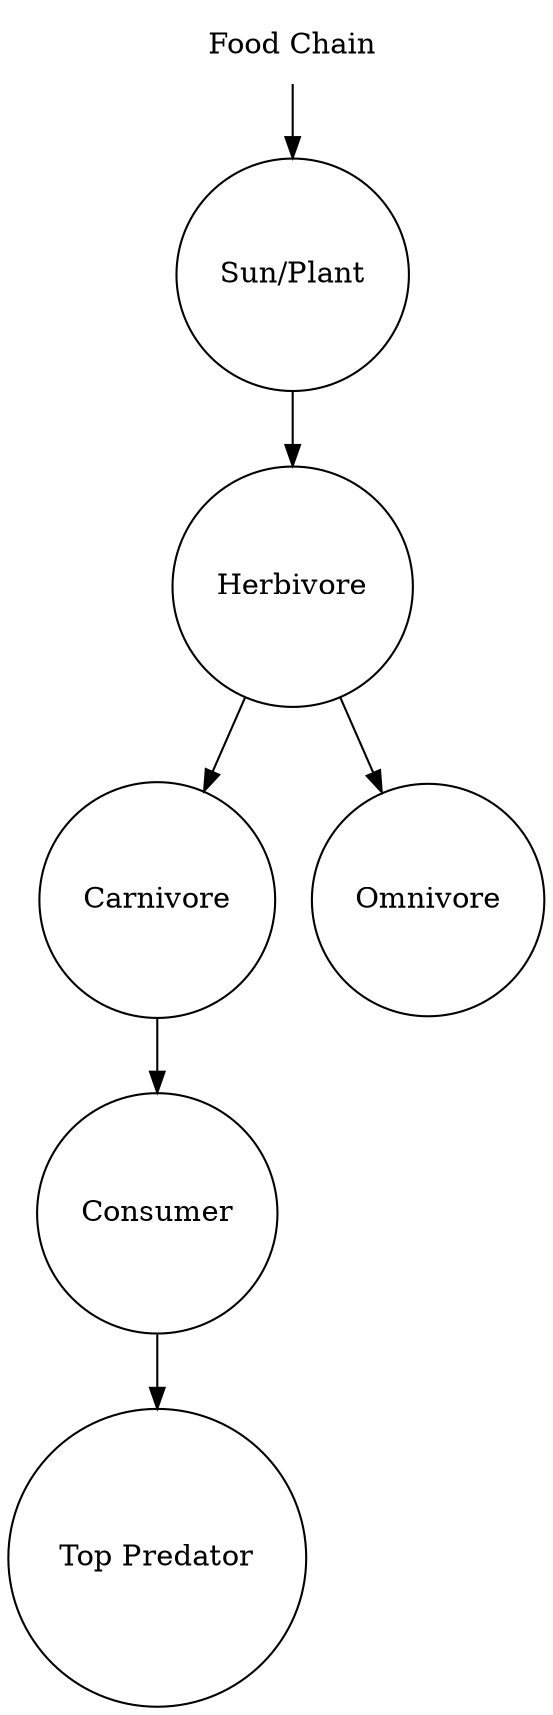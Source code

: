 // image
digraph {
	line [label="" shape=plaintext]
	sun [label="Sun/Plant" shape=circle]
	herbivore [label=Herbivore shape=circle]
	sun -> herbivore
	carnivore [label=Carnivore shape=circle]
	herbivore -> carnivore
	consumer [label=Consumer shape=circle]
	carnivore -> consumer
	top_predator [label="Top Predator" shape=circle]
	consumer -> top_predator
	omnivore [label=Omnivore shape=circle]
	herbivore -> omnivore
	title [label="Food Chain" shape=plaintext]
	title -> sun
}
